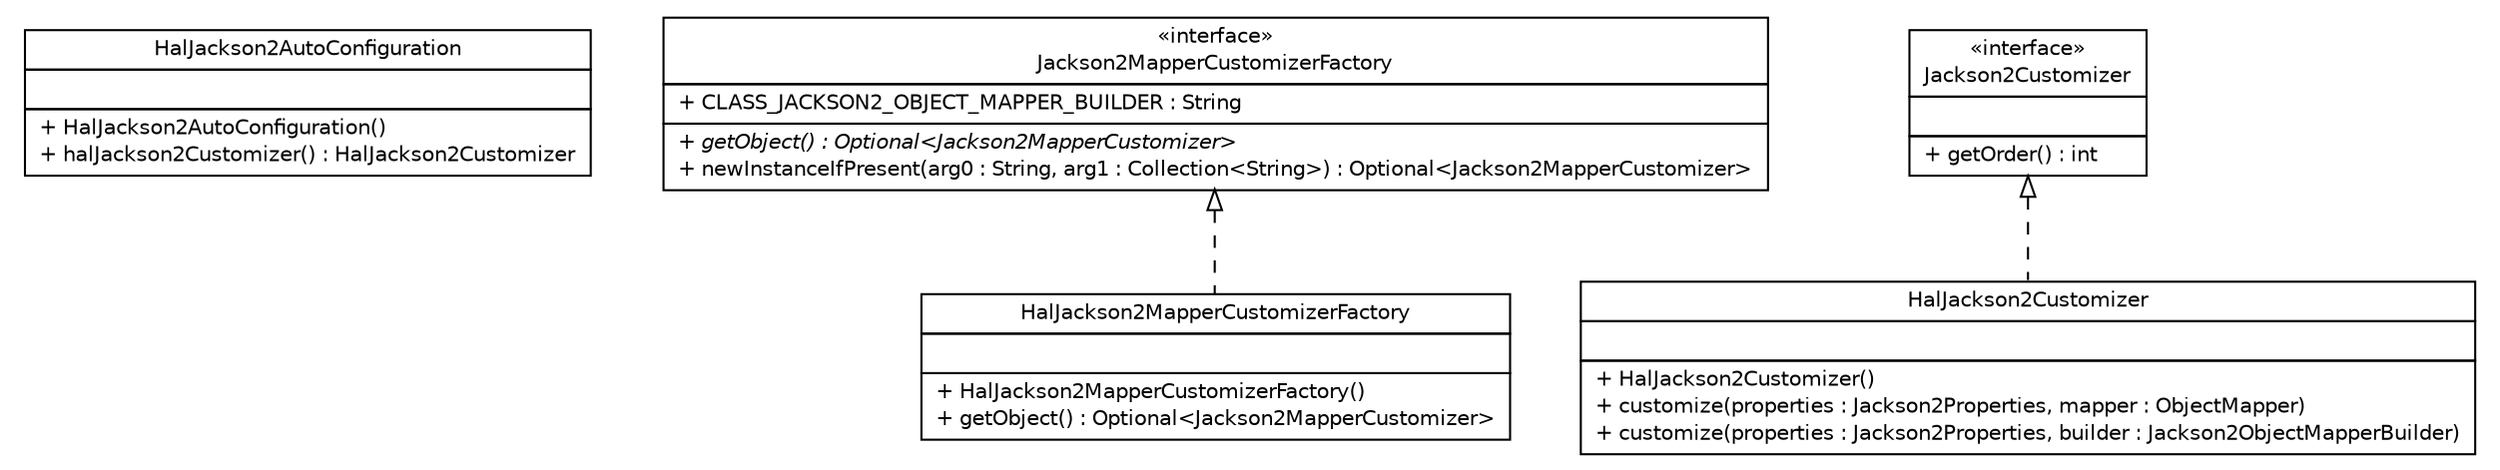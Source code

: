 #!/usr/local/bin/dot
#
# Class diagram 
# Generated by UMLGraph version R5_6-24-gf6e263 (http://www.umlgraph.org/)
#

digraph G {
	edge [fontname="Helvetica",fontsize=10,labelfontname="Helvetica",labelfontsize=10];
	node [fontname="Helvetica",fontsize=10,shape=plaintext];
	nodesep=0.25;
	ranksep=0.5;
	// top.infra.jackson2.HalJackson2AutoConfiguration
	c0 [label=<<table title="top.infra.jackson2.HalJackson2AutoConfiguration" border="0" cellborder="1" cellspacing="0" cellpadding="2" port="p" href="./HalJackson2AutoConfiguration.html">
		<tr><td><table border="0" cellspacing="0" cellpadding="1">
<tr><td align="center" balign="center"> HalJackson2AutoConfiguration </td></tr>
		</table></td></tr>
		<tr><td><table border="0" cellspacing="0" cellpadding="1">
<tr><td align="left" balign="left">  </td></tr>
		</table></td></tr>
		<tr><td><table border="0" cellspacing="0" cellpadding="1">
<tr><td align="left" balign="left"> + HalJackson2AutoConfiguration() </td></tr>
<tr><td align="left" balign="left"> + halJackson2Customizer() : HalJackson2Customizer </td></tr>
		</table></td></tr>
		</table>>, URL="./HalJackson2AutoConfiguration.html", fontname="Helvetica", fontcolor="black", fontsize=10.0];
	// top.infra.jackson2.HalJackson2MapperCustomizerFactory
	c1 [label=<<table title="top.infra.jackson2.HalJackson2MapperCustomizerFactory" border="0" cellborder="1" cellspacing="0" cellpadding="2" port="p" href="./HalJackson2MapperCustomizerFactory.html">
		<tr><td><table border="0" cellspacing="0" cellpadding="1">
<tr><td align="center" balign="center"> HalJackson2MapperCustomizerFactory </td></tr>
		</table></td></tr>
		<tr><td><table border="0" cellspacing="0" cellpadding="1">
<tr><td align="left" balign="left">  </td></tr>
		</table></td></tr>
		<tr><td><table border="0" cellspacing="0" cellpadding="1">
<tr><td align="left" balign="left"> + HalJackson2MapperCustomizerFactory() </td></tr>
<tr><td align="left" balign="left"> + getObject() : Optional&lt;Jackson2MapperCustomizer&gt; </td></tr>
		</table></td></tr>
		</table>>, URL="./HalJackson2MapperCustomizerFactory.html", fontname="Helvetica", fontcolor="black", fontsize=10.0];
	// top.infra.jackson2.HalJackson2Customizer
	c2 [label=<<table title="top.infra.jackson2.HalJackson2Customizer" border="0" cellborder="1" cellspacing="0" cellpadding="2" port="p" href="./HalJackson2Customizer.html">
		<tr><td><table border="0" cellspacing="0" cellpadding="1">
<tr><td align="center" balign="center"> HalJackson2Customizer </td></tr>
		</table></td></tr>
		<tr><td><table border="0" cellspacing="0" cellpadding="1">
<tr><td align="left" balign="left">  </td></tr>
		</table></td></tr>
		<tr><td><table border="0" cellspacing="0" cellpadding="1">
<tr><td align="left" balign="left"> + HalJackson2Customizer() </td></tr>
<tr><td align="left" balign="left"> + customize(properties : Jackson2Properties, mapper : ObjectMapper) </td></tr>
<tr><td align="left" balign="left"> + customize(properties : Jackson2Properties, builder : Jackson2ObjectMapperBuilder) </td></tr>
		</table></td></tr>
		</table>>, URL="./HalJackson2Customizer.html", fontname="Helvetica", fontcolor="black", fontsize=10.0];
	//top.infra.jackson2.HalJackson2MapperCustomizerFactory implements top.infra.jackson2.Jackson2MapperCustomizerFactory
	c3:p -> c1:p [dir=back,arrowtail=empty,style=dashed];
	//top.infra.jackson2.HalJackson2Customizer implements top.infra.jackson2.Jackson2Customizer
	c4:p -> c2:p [dir=back,arrowtail=empty,style=dashed];
	// top.infra.jackson2.Jackson2Customizer
	c4 [label=<<table title="top.infra.jackson2.Jackson2Customizer" border="0" cellborder="1" cellspacing="0" cellpadding="2" port="p" href="http://java.sun.com/j2se/1.4.2/docs/api/top/infra/jackson2/Jackson2Customizer.html">
		<tr><td><table border="0" cellspacing="0" cellpadding="1">
<tr><td align="center" balign="center"> &#171;interface&#187; </td></tr>
<tr><td align="center" balign="center"> Jackson2Customizer </td></tr>
		</table></td></tr>
		<tr><td><table border="0" cellspacing="0" cellpadding="1">
<tr><td align="left" balign="left">  </td></tr>
		</table></td></tr>
		<tr><td><table border="0" cellspacing="0" cellpadding="1">
<tr><td align="left" balign="left"> + getOrder() : int </td></tr>
		</table></td></tr>
		</table>>, URL="http://java.sun.com/j2se/1.4.2/docs/api/top/infra/jackson2/Jackson2Customizer.html", fontname="Helvetica", fontcolor="black", fontsize=10.0];
	// top.infra.jackson2.Jackson2MapperCustomizerFactory
	c3 [label=<<table title="top.infra.jackson2.Jackson2MapperCustomizerFactory" border="0" cellborder="1" cellspacing="0" cellpadding="2" port="p" href="http://java.sun.com/j2se/1.4.2/docs/api/top/infra/jackson2/Jackson2MapperCustomizerFactory.html">
		<tr><td><table border="0" cellspacing="0" cellpadding="1">
<tr><td align="center" balign="center"> &#171;interface&#187; </td></tr>
<tr><td align="center" balign="center"> Jackson2MapperCustomizerFactory </td></tr>
		</table></td></tr>
		<tr><td><table border="0" cellspacing="0" cellpadding="1">
<tr><td align="left" balign="left"> + CLASS_JACKSON2_OBJECT_MAPPER_BUILDER : String </td></tr>
		</table></td></tr>
		<tr><td><table border="0" cellspacing="0" cellpadding="1">
<tr><td align="left" balign="left"><font face="Helvetica-Oblique" point-size="10.0"> + getObject() : Optional&lt;Jackson2MapperCustomizer&gt; </font></td></tr>
<tr><td align="left" balign="left"> + newInstanceIfPresent(arg0 : String, arg1 : Collection&lt;String&gt;) : Optional&lt;Jackson2MapperCustomizer&gt; </td></tr>
		</table></td></tr>
		</table>>, URL="http://java.sun.com/j2se/1.4.2/docs/api/top/infra/jackson2/Jackson2MapperCustomizerFactory.html", fontname="Helvetica", fontcolor="black", fontsize=10.0];
}

